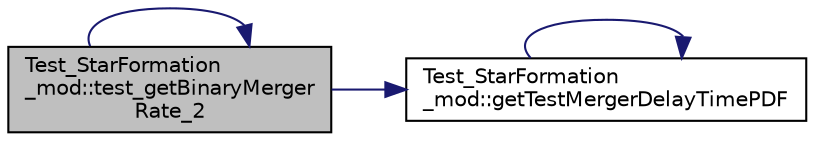 digraph "Test_StarFormation_mod::test_getBinaryMergerRate_2"
{
 // LATEX_PDF_SIZE
  edge [fontname="Helvetica",fontsize="10",labelfontname="Helvetica",labelfontsize="10"];
  node [fontname="Helvetica",fontsize="10",shape=record];
  rankdir="LR";
  Node1 [label="Test_StarFormation\l_mod::test_getBinaryMerger\lRate_2",height=0.2,width=0.4,color="black", fillcolor="grey75", style="filled", fontcolor="black",tooltip=" "];
  Node1 -> Node2 [color="midnightblue",fontsize="10",style="solid",fontname="Helvetica"];
  Node2 [label="Test_StarFormation\l_mod::getTestMergerDelayTimePDF",height=0.2,width=0.4,color="black", fillcolor="white", style="filled",URL="$namespaceTest__StarFormation__mod.html#a9f6275dc79829b6d28ef55bf7d430cb6",tooltip=" "];
  Node2 -> Node2 [color="midnightblue",fontsize="10",style="solid",fontname="Helvetica"];
  Node1 -> Node1 [color="midnightblue",fontsize="10",style="solid",fontname="Helvetica"];
}
